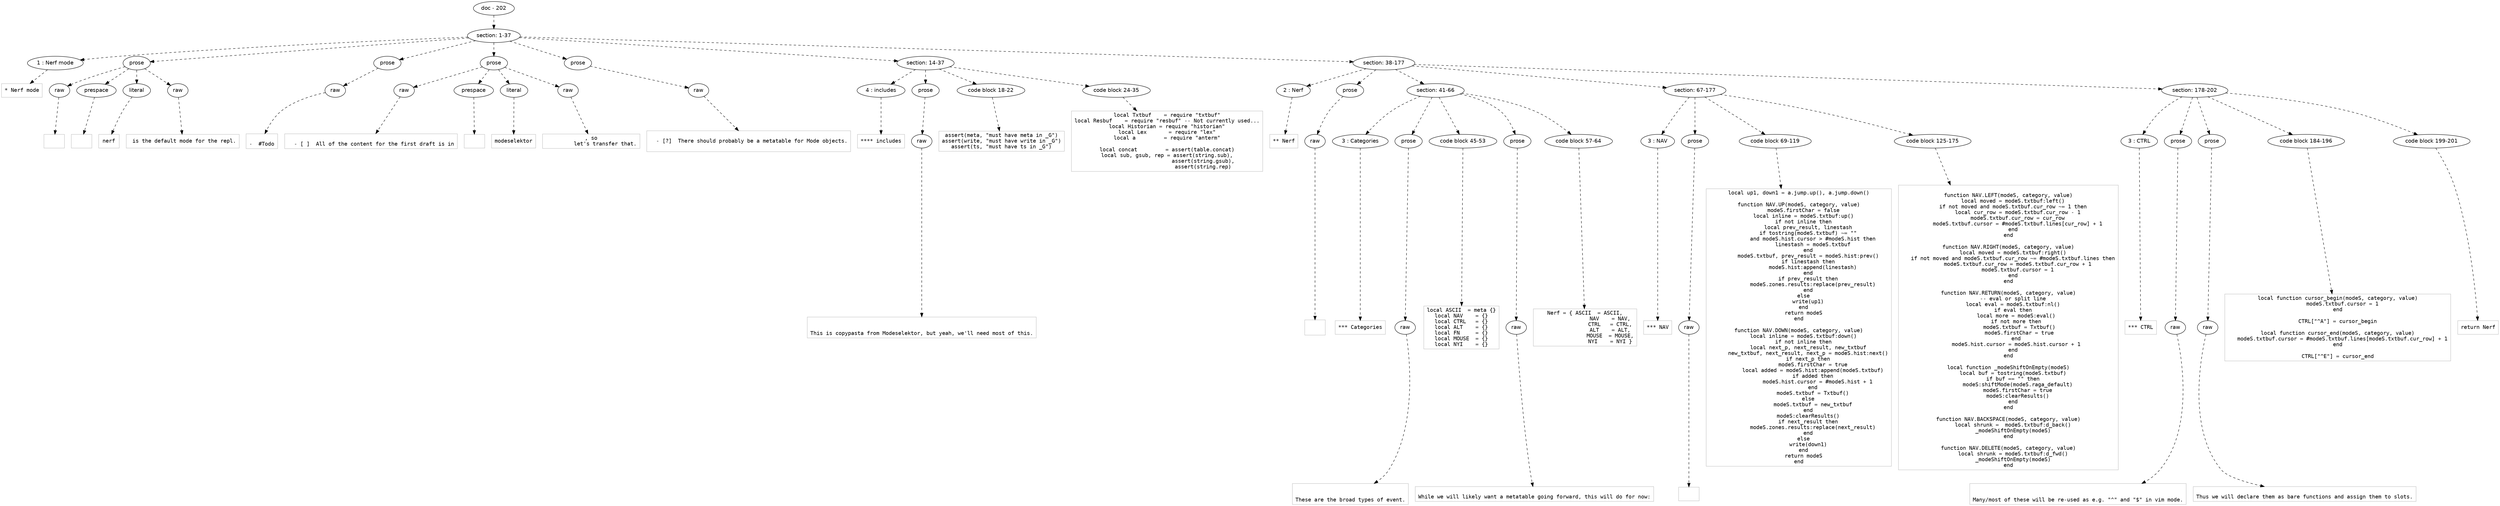 digraph lpegNode {

node [fontname=Helvetica]
edge [style=dashed]

doc_0 [label="doc - 202"]


doc_0 -> { section_1}
{rank=same; section_1}

section_1 [label="section: 1-37"]


// END RANK doc_0

section_1 -> { header_2 prose_3 prose_4 prose_5 prose_6 section_7 section_8}
{rank=same; header_2 prose_3 prose_4 prose_5 prose_6 section_7 section_8}

header_2 [label="1 : Nerf mode"]

prose_3 [label="prose"]

prose_4 [label="prose"]

prose_5 [label="prose"]

prose_6 [label="prose"]

section_7 [label="section: 14-37"]

section_8 [label="section: 38-177"]


// END RANK section_1

header_2 -> leaf_9
leaf_9  [color=Gray,shape=rectangle,fontname=Inconsolata,label="* Nerf mode"]
// END RANK header_2

prose_3 -> { raw_10 prespace_11 literal_12 raw_13}
{rank=same; raw_10 prespace_11 literal_12 raw_13}

raw_10 [label="raw"]

prespace_11 [label="prespace"]

literal_12 [label="literal"]

raw_13 [label="raw"]


// END RANK prose_3

raw_10 -> leaf_14
leaf_14  [color=Gray,shape=rectangle,fontname=Inconsolata,label="
"]
// END RANK raw_10

prespace_11 -> leaf_15
leaf_15  [color=Gray,shape=rectangle,fontname=Inconsolata,label=""]
// END RANK prespace_11

literal_12 -> leaf_16
leaf_16  [color=Gray,shape=rectangle,fontname=Inconsolata,label="nerf"]
// END RANK literal_12

raw_13 -> leaf_17
leaf_17  [color=Gray,shape=rectangle,fontname=Inconsolata,label=" is the default mode for the repl.
"]
// END RANK raw_13

prose_4 -> { raw_18}
{rank=same; raw_18}

raw_18 [label="raw"]


// END RANK prose_4

raw_18 -> leaf_19
leaf_19  [color=Gray,shape=rectangle,fontname=Inconsolata,label="
-  #Todo
"]
// END RANK raw_18

prose_5 -> { raw_20 prespace_21 literal_22 raw_23}
{rank=same; raw_20 prespace_21 literal_22 raw_23}

raw_20 [label="raw"]

prespace_21 [label="prespace"]

literal_22 [label="literal"]

raw_23 [label="raw"]


// END RANK prose_5

raw_20 -> leaf_24
leaf_24  [color=Gray,shape=rectangle,fontname=Inconsolata,label="
  - [ ]  All of the content for the first draft is in"]
// END RANK raw_20

prespace_21 -> leaf_25
leaf_25  [color=Gray,shape=rectangle,fontname=Inconsolata,label=" "]
// END RANK prespace_21

literal_22 -> leaf_26
leaf_26  [color=Gray,shape=rectangle,fontname=Inconsolata,label="modeselektor"]
// END RANK literal_22

raw_23 -> leaf_27
leaf_27  [color=Gray,shape=rectangle,fontname=Inconsolata,label=", so
         let's transfer that.
"]
// END RANK raw_23

prose_6 -> { raw_28}
{rank=same; raw_28}

raw_28 [label="raw"]


// END RANK prose_6

raw_28 -> leaf_29
leaf_29  [color=Gray,shape=rectangle,fontname=Inconsolata,label="
  - [?]  There should probably be a metatable for Mode objects.

"]
// END RANK raw_28

section_7 -> { header_30 prose_31 codeblock_32 codeblock_33}
{rank=same; header_30 prose_31 codeblock_32 codeblock_33}

header_30 [label="4 : includes"]

prose_31 [label="prose"]

codeblock_32 [label="code block 18-22"]

codeblock_33 [label="code block 24-35"]


// END RANK section_7

header_30 -> leaf_34
leaf_34  [color=Gray,shape=rectangle,fontname=Inconsolata,label="**** includes"]
// END RANK header_30

prose_31 -> { raw_35}
{rank=same; raw_35}

raw_35 [label="raw"]


// END RANK prose_31

raw_35 -> leaf_36
leaf_36  [color=Gray,shape=rectangle,fontname=Inconsolata,label="

This is copypasta from Modeselektor, but yeah, we'll need most of this.
"]
// END RANK raw_35

codeblock_32 -> leaf_37
leaf_37  [color=Gray,shape=rectangle,fontname=Inconsolata,label="assert(meta, \"must have meta in _G\")
assert(write, \"must have write in _G\")
assert(ts, \"must have ts in _G\")"]
// END RANK codeblock_32

codeblock_33 -> leaf_38
leaf_38  [color=Gray,shape=rectangle,fontname=Inconsolata,label="local Txtbuf    = require \"txtbuf\"
local Resbuf    = require \"resbuf\" -- Not currently used...
local Historian = require \"historian\"
local Lex       = require \"lex\"
local a         = require \"anterm\"

local concat         = assert(table.concat)
local sub, gsub, rep = assert(string.sub),
                       assert(string.gsub),
                       assert(string.rep)"]
// END RANK codeblock_33

section_8 -> { header_39 prose_40 section_41 section_42 section_43}
{rank=same; header_39 prose_40 section_41 section_42 section_43}

header_39 [label="2 : Nerf"]

prose_40 [label="prose"]

section_41 [label="section: 41-66"]

section_42 [label="section: 67-177"]

section_43 [label="section: 178-202"]


// END RANK section_8

header_39 -> leaf_44
leaf_44  [color=Gray,shape=rectangle,fontname=Inconsolata,label="** Nerf"]
// END RANK header_39

prose_40 -> { raw_45}
{rank=same; raw_45}

raw_45 [label="raw"]


// END RANK prose_40

raw_45 -> leaf_46
leaf_46  [color=Gray,shape=rectangle,fontname=Inconsolata,label="

"]
// END RANK raw_45

section_41 -> { header_47 prose_48 codeblock_49 prose_50 codeblock_51}
{rank=same; header_47 prose_48 codeblock_49 prose_50 codeblock_51}

header_47 [label="3 : Categories"]

prose_48 [label="prose"]

codeblock_49 [label="code block 45-53"]

prose_50 [label="prose"]

codeblock_51 [label="code block 57-64"]


// END RANK section_41

header_47 -> leaf_52
leaf_52  [color=Gray,shape=rectangle,fontname=Inconsolata,label="*** Categories"]
// END RANK header_47

prose_48 -> { raw_53}
{rank=same; raw_53}

raw_53 [label="raw"]


// END RANK prose_48

raw_53 -> leaf_54
leaf_54  [color=Gray,shape=rectangle,fontname=Inconsolata,label="

These are the broad types of event.
"]
// END RANK raw_53

codeblock_49 -> leaf_55
leaf_55  [color=Gray,shape=rectangle,fontname=Inconsolata,label="local ASCII  = meta {}
local NAV    = {}
local CTRL   = {}
local ALT    = {}
local FN     = {}
local MOUSE  = {}
local NYI    = {}"]
// END RANK codeblock_49

prose_50 -> { raw_56}
{rank=same; raw_56}

raw_56 [label="raw"]


// END RANK prose_50

raw_56 -> leaf_57
leaf_57  [color=Gray,shape=rectangle,fontname=Inconsolata,label="
While we will likely want a metatable going forward, this will do for now:
"]
// END RANK raw_56

codeblock_51 -> leaf_58
leaf_58  [color=Gray,shape=rectangle,fontname=Inconsolata,label="Nerf = { ASCII  = ASCII,
                NAV    = NAV,
                CTRL   = CTRL,
                ALT    = ALT,
                MOUSE  = MOUSE,
                NYI    = NYI }"]
// END RANK codeblock_51

section_42 -> { header_59 prose_60 codeblock_61 codeblock_62}
{rank=same; header_59 prose_60 codeblock_61 codeblock_62}

header_59 [label="3 : NAV"]

prose_60 [label="prose"]

codeblock_61 [label="code block 69-119"]

codeblock_62 [label="code block 125-175"]


// END RANK section_42

header_59 -> leaf_63
leaf_63  [color=Gray,shape=rectangle,fontname=Inconsolata,label="*** NAV"]
// END RANK header_59

prose_60 -> { raw_64}
{rank=same; raw_64}

raw_64 [label="raw"]


// END RANK prose_60

raw_64 -> leaf_65
leaf_65  [color=Gray,shape=rectangle,fontname=Inconsolata,label="
"]
// END RANK raw_64

codeblock_61 -> leaf_66
leaf_66  [color=Gray,shape=rectangle,fontname=Inconsolata,label="local up1, down1 = a.jump.up(), a.jump.down()

function NAV.UP(modeS, category, value)
   modeS.firstChar = false
   local inline = modeS.txtbuf:up()
   if not inline then
      local prev_result, linestash
      if tostring(modeS.txtbuf) ~= \"\"
         and modeS.hist.cursor > #modeS.hist then
         linestash = modeS.txtbuf
      end
      modeS.txtbuf, prev_result = modeS.hist:prev()
      if linestash then
         modeS.hist:append(linestash)
      end
      if prev_result then
         modeS.zones.results:replace(prev_result)
      end
   else
      write(up1)
   end
   return modeS
end

function NAV.DOWN(modeS, category, value)
   local inline = modeS.txtbuf:down()
   if not inline then
      local next_p, next_result, new_txtbuf
      new_txtbuf, next_result, next_p = modeS.hist:next()
      if next_p then
         modeS.firstChar = true
         local added = modeS.hist:append(modeS.txtbuf)
         if added then
            modeS.hist.cursor = #modeS.hist + 1
         end
         modeS.txtbuf = Txtbuf()
      else
         modeS.txtbuf = new_txtbuf
      end
      modeS:clearResults()
      if next_result then
         modeS.zones.results:replace(next_result)
      end
   else
      write(down1)
   end
   return modeS
end
"]
// END RANK codeblock_61

codeblock_62 -> leaf_67
leaf_67  [color=Gray,shape=rectangle,fontname=Inconsolata,label="
function NAV.LEFT(modeS, category, value)
   local moved = modeS.txtbuf:left()
   if not moved and modeS.txtbuf.cur_row ~= 1 then
      local cur_row = modeS.txtbuf.cur_row - 1
      modeS.txtbuf.cur_row = cur_row
      modeS.txtbuf.cursor = #modeS.txtbuf.lines[cur_row] + 1
   end
end

function NAV.RIGHT(modeS, category, value)
   local moved = modeS.txtbuf:right()
   if not moved and modeS.txtbuf.cur_row ~= #modeS.txtbuf.lines then
      modeS.txtbuf.cur_row = modeS.txtbuf.cur_row + 1
      modeS.txtbuf.cursor = 1
   end
end

function NAV.RETURN(modeS, category, value)
   -- eval or split line
   local eval = modeS.txtbuf:nl()
   if eval then
     local more = modeS:eval()
     if not more then
       modeS.txtbuf = Txtbuf()
       modeS.firstChar = true
     end
     modeS.hist.cursor = modeS.hist.cursor + 1
   end
end

local function _modeShiftOnEmpty(modeS)
   local buf = tostring(modeS.txtbuf)
   if buf == \"\" then
      modeS:shiftMode(modeS.raga_default)
      modeS.firstChar = true
      modeS:clearResults()
   end
end

function NAV.BACKSPACE(modeS, category, value)
   local shrunk =  modeS.txtbuf:d_back()
   _modeShiftOnEmpty(modeS)
end

function NAV.DELETE(modeS, category, value)
   local shrunk = modeS.txtbuf:d_fwd()
   _modeShiftOnEmpty(modeS)
end"]
// END RANK codeblock_62

section_43 -> { header_68 prose_69 prose_70 codeblock_71 codeblock_72}
{rank=same; header_68 prose_69 prose_70 codeblock_71 codeblock_72}

header_68 [label="3 : CTRL"]

prose_69 [label="prose"]

prose_70 [label="prose"]

codeblock_71 [label="code block 184-196"]

codeblock_72 [label="code block 199-201"]


// END RANK section_43

header_68 -> leaf_73
leaf_73  [color=Gray,shape=rectangle,fontname=Inconsolata,label="*** CTRL"]
// END RANK header_68

prose_69 -> { raw_74}
{rank=same; raw_74}

raw_74 [label="raw"]


// END RANK prose_69

raw_74 -> leaf_75
leaf_75  [color=Gray,shape=rectangle,fontname=Inconsolata,label="

Many/most of these will be re-used as e.g. \"^\" and \"$\" in vim mode.
"]
// END RANK raw_74

prose_70 -> { raw_76}
{rank=same; raw_76}

raw_76 [label="raw"]


// END RANK prose_70

raw_76 -> leaf_77
leaf_77  [color=Gray,shape=rectangle,fontname=Inconsolata,label="
Thus we will declare them as bare functions and assign them to slots.
"]
// END RANK raw_76

codeblock_71 -> leaf_78
leaf_78  [color=Gray,shape=rectangle,fontname=Inconsolata,label="local function cursor_begin(modeS, category, value)
   modeS.txtbuf.cursor = 1
end

CTRL[\"^A\"] = cursor_begin

local function cursor_end(modeS, category, value)
   modeS.txtbuf.cursor = #modeS.txtbuf.lines[modeS.txtbuf.cur_row] + 1
end

CTRL[\"^E\"] = cursor_end"]
// END RANK codeblock_71

codeblock_72 -> leaf_79
leaf_79  [color=Gray,shape=rectangle,fontname=Inconsolata,label="return Nerf"]
// END RANK codeblock_72


}

